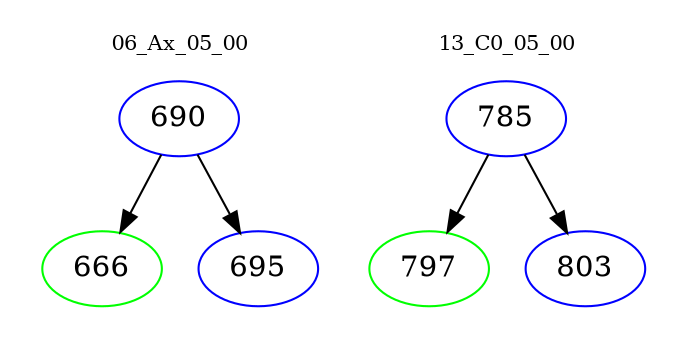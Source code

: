 digraph{
subgraph cluster_0 {
color = white
label = "06_Ax_05_00";
fontsize=10;
T0_690 [label="690", color="blue"]
T0_690 -> T0_666 [color="black"]
T0_666 [label="666", color="green"]
T0_690 -> T0_695 [color="black"]
T0_695 [label="695", color="blue"]
}
subgraph cluster_1 {
color = white
label = "13_C0_05_00";
fontsize=10;
T1_785 [label="785", color="blue"]
T1_785 -> T1_797 [color="black"]
T1_797 [label="797", color="green"]
T1_785 -> T1_803 [color="black"]
T1_803 [label="803", color="blue"]
}
}
